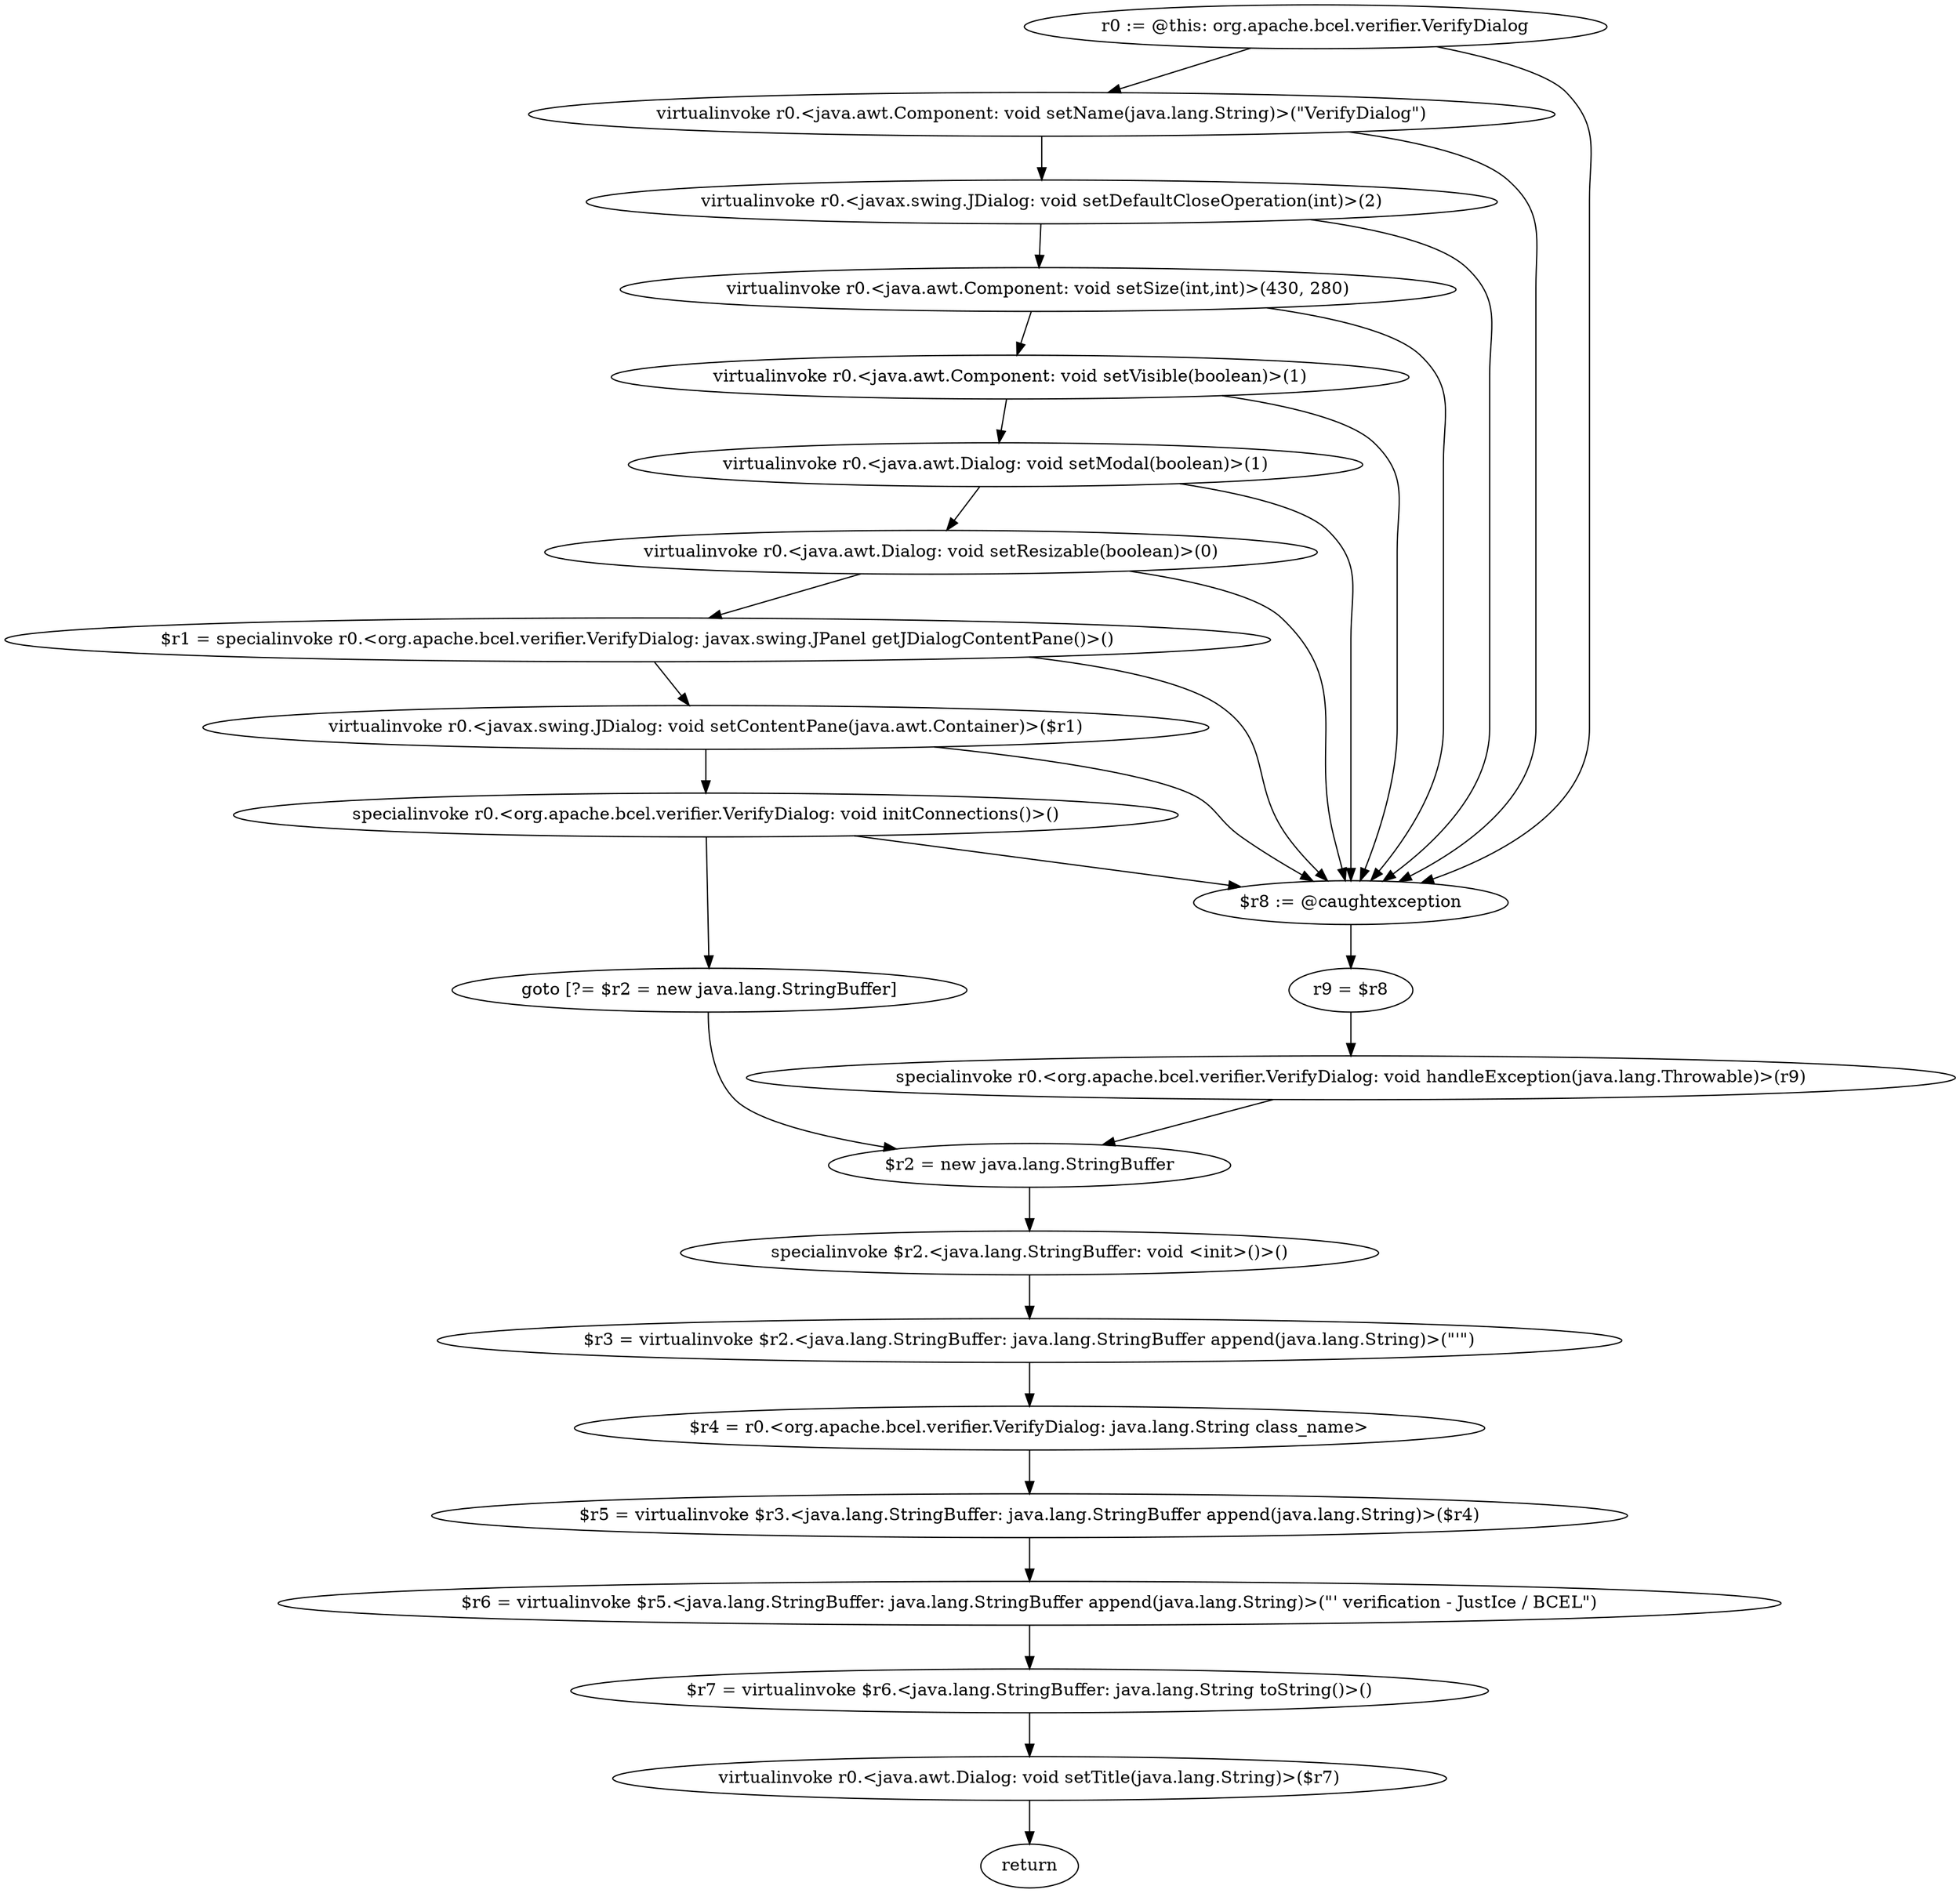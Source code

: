 digraph "unitGraph" {
    "r0 := @this: org.apache.bcel.verifier.VerifyDialog"
    "virtualinvoke r0.<java.awt.Component: void setName(java.lang.String)>(\"VerifyDialog\")"
    "virtualinvoke r0.<javax.swing.JDialog: void setDefaultCloseOperation(int)>(2)"
    "virtualinvoke r0.<java.awt.Component: void setSize(int,int)>(430, 280)"
    "virtualinvoke r0.<java.awt.Component: void setVisible(boolean)>(1)"
    "virtualinvoke r0.<java.awt.Dialog: void setModal(boolean)>(1)"
    "virtualinvoke r0.<java.awt.Dialog: void setResizable(boolean)>(0)"
    "$r1 = specialinvoke r0.<org.apache.bcel.verifier.VerifyDialog: javax.swing.JPanel getJDialogContentPane()>()"
    "virtualinvoke r0.<javax.swing.JDialog: void setContentPane(java.awt.Container)>($r1)"
    "specialinvoke r0.<org.apache.bcel.verifier.VerifyDialog: void initConnections()>()"
    "goto [?= $r2 = new java.lang.StringBuffer]"
    "$r8 := @caughtexception"
    "r9 = $r8"
    "specialinvoke r0.<org.apache.bcel.verifier.VerifyDialog: void handleException(java.lang.Throwable)>(r9)"
    "$r2 = new java.lang.StringBuffer"
    "specialinvoke $r2.<java.lang.StringBuffer: void <init>()>()"
    "$r3 = virtualinvoke $r2.<java.lang.StringBuffer: java.lang.StringBuffer append(java.lang.String)>(\"\'\")"
    "$r4 = r0.<org.apache.bcel.verifier.VerifyDialog: java.lang.String class_name>"
    "$r5 = virtualinvoke $r3.<java.lang.StringBuffer: java.lang.StringBuffer append(java.lang.String)>($r4)"
    "$r6 = virtualinvoke $r5.<java.lang.StringBuffer: java.lang.StringBuffer append(java.lang.String)>(\"\' verification - JustIce / BCEL\")"
    "$r7 = virtualinvoke $r6.<java.lang.StringBuffer: java.lang.String toString()>()"
    "virtualinvoke r0.<java.awt.Dialog: void setTitle(java.lang.String)>($r7)"
    "return"
    "r0 := @this: org.apache.bcel.verifier.VerifyDialog"->"virtualinvoke r0.<java.awt.Component: void setName(java.lang.String)>(\"VerifyDialog\")";
    "r0 := @this: org.apache.bcel.verifier.VerifyDialog"->"$r8 := @caughtexception";
    "virtualinvoke r0.<java.awt.Component: void setName(java.lang.String)>(\"VerifyDialog\")"->"virtualinvoke r0.<javax.swing.JDialog: void setDefaultCloseOperation(int)>(2)";
    "virtualinvoke r0.<java.awt.Component: void setName(java.lang.String)>(\"VerifyDialog\")"->"$r8 := @caughtexception";
    "virtualinvoke r0.<javax.swing.JDialog: void setDefaultCloseOperation(int)>(2)"->"virtualinvoke r0.<java.awt.Component: void setSize(int,int)>(430, 280)";
    "virtualinvoke r0.<javax.swing.JDialog: void setDefaultCloseOperation(int)>(2)"->"$r8 := @caughtexception";
    "virtualinvoke r0.<java.awt.Component: void setSize(int,int)>(430, 280)"->"virtualinvoke r0.<java.awt.Component: void setVisible(boolean)>(1)";
    "virtualinvoke r0.<java.awt.Component: void setSize(int,int)>(430, 280)"->"$r8 := @caughtexception";
    "virtualinvoke r0.<java.awt.Component: void setVisible(boolean)>(1)"->"virtualinvoke r0.<java.awt.Dialog: void setModal(boolean)>(1)";
    "virtualinvoke r0.<java.awt.Component: void setVisible(boolean)>(1)"->"$r8 := @caughtexception";
    "virtualinvoke r0.<java.awt.Dialog: void setModal(boolean)>(1)"->"virtualinvoke r0.<java.awt.Dialog: void setResizable(boolean)>(0)";
    "virtualinvoke r0.<java.awt.Dialog: void setModal(boolean)>(1)"->"$r8 := @caughtexception";
    "virtualinvoke r0.<java.awt.Dialog: void setResizable(boolean)>(0)"->"$r1 = specialinvoke r0.<org.apache.bcel.verifier.VerifyDialog: javax.swing.JPanel getJDialogContentPane()>()";
    "virtualinvoke r0.<java.awt.Dialog: void setResizable(boolean)>(0)"->"$r8 := @caughtexception";
    "$r1 = specialinvoke r0.<org.apache.bcel.verifier.VerifyDialog: javax.swing.JPanel getJDialogContentPane()>()"->"virtualinvoke r0.<javax.swing.JDialog: void setContentPane(java.awt.Container)>($r1)";
    "$r1 = specialinvoke r0.<org.apache.bcel.verifier.VerifyDialog: javax.swing.JPanel getJDialogContentPane()>()"->"$r8 := @caughtexception";
    "virtualinvoke r0.<javax.swing.JDialog: void setContentPane(java.awt.Container)>($r1)"->"specialinvoke r0.<org.apache.bcel.verifier.VerifyDialog: void initConnections()>()";
    "virtualinvoke r0.<javax.swing.JDialog: void setContentPane(java.awt.Container)>($r1)"->"$r8 := @caughtexception";
    "specialinvoke r0.<org.apache.bcel.verifier.VerifyDialog: void initConnections()>()"->"goto [?= $r2 = new java.lang.StringBuffer]";
    "specialinvoke r0.<org.apache.bcel.verifier.VerifyDialog: void initConnections()>()"->"$r8 := @caughtexception";
    "goto [?= $r2 = new java.lang.StringBuffer]"->"$r2 = new java.lang.StringBuffer";
    "$r8 := @caughtexception"->"r9 = $r8";
    "r9 = $r8"->"specialinvoke r0.<org.apache.bcel.verifier.VerifyDialog: void handleException(java.lang.Throwable)>(r9)";
    "specialinvoke r0.<org.apache.bcel.verifier.VerifyDialog: void handleException(java.lang.Throwable)>(r9)"->"$r2 = new java.lang.StringBuffer";
    "$r2 = new java.lang.StringBuffer"->"specialinvoke $r2.<java.lang.StringBuffer: void <init>()>()";
    "specialinvoke $r2.<java.lang.StringBuffer: void <init>()>()"->"$r3 = virtualinvoke $r2.<java.lang.StringBuffer: java.lang.StringBuffer append(java.lang.String)>(\"\'\")";
    "$r3 = virtualinvoke $r2.<java.lang.StringBuffer: java.lang.StringBuffer append(java.lang.String)>(\"\'\")"->"$r4 = r0.<org.apache.bcel.verifier.VerifyDialog: java.lang.String class_name>";
    "$r4 = r0.<org.apache.bcel.verifier.VerifyDialog: java.lang.String class_name>"->"$r5 = virtualinvoke $r3.<java.lang.StringBuffer: java.lang.StringBuffer append(java.lang.String)>($r4)";
    "$r5 = virtualinvoke $r3.<java.lang.StringBuffer: java.lang.StringBuffer append(java.lang.String)>($r4)"->"$r6 = virtualinvoke $r5.<java.lang.StringBuffer: java.lang.StringBuffer append(java.lang.String)>(\"\' verification - JustIce / BCEL\")";
    "$r6 = virtualinvoke $r5.<java.lang.StringBuffer: java.lang.StringBuffer append(java.lang.String)>(\"\' verification - JustIce / BCEL\")"->"$r7 = virtualinvoke $r6.<java.lang.StringBuffer: java.lang.String toString()>()";
    "$r7 = virtualinvoke $r6.<java.lang.StringBuffer: java.lang.String toString()>()"->"virtualinvoke r0.<java.awt.Dialog: void setTitle(java.lang.String)>($r7)";
    "virtualinvoke r0.<java.awt.Dialog: void setTitle(java.lang.String)>($r7)"->"return";
}
